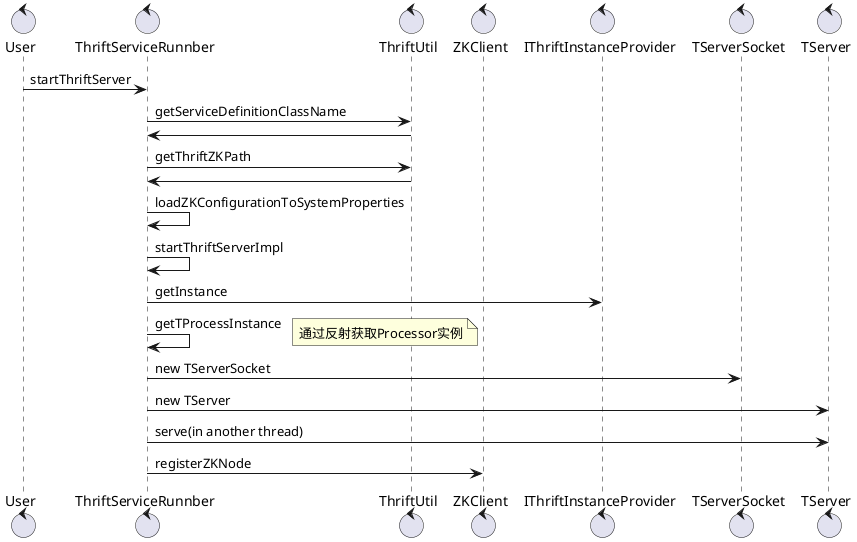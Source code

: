 @startuml

control User as Us
control ThriftServiceRunnber as Tsr
control ThriftUtil as Tu
control ZKClient as Zc
control IThriftInstanceProvider as Itip
control TServerSocket as Tss
control TServer as Ts

Us -> Tsr: startThriftServer

Tsr -> Tu: getServiceDefinitionClassName
Tsr <- Tu

Tsr -> Tu: getThriftZKPath
Tsr <- Tu

Tsr -> Tsr: loadZKConfigurationToSystemProperties

Tsr -> Tsr: startThriftServerImpl
Tsr -> Itip: getInstance
Tsr -> Tsr: getTProcessInstance
note right
通过反射获取Processor实例
end note

Tsr -> Tss: new TServerSocket
Tsr -> Ts:  new TServer

Tsr -> Ts: serve(in another thread)

Tsr -> Zc: registerZKNode

@enduml
